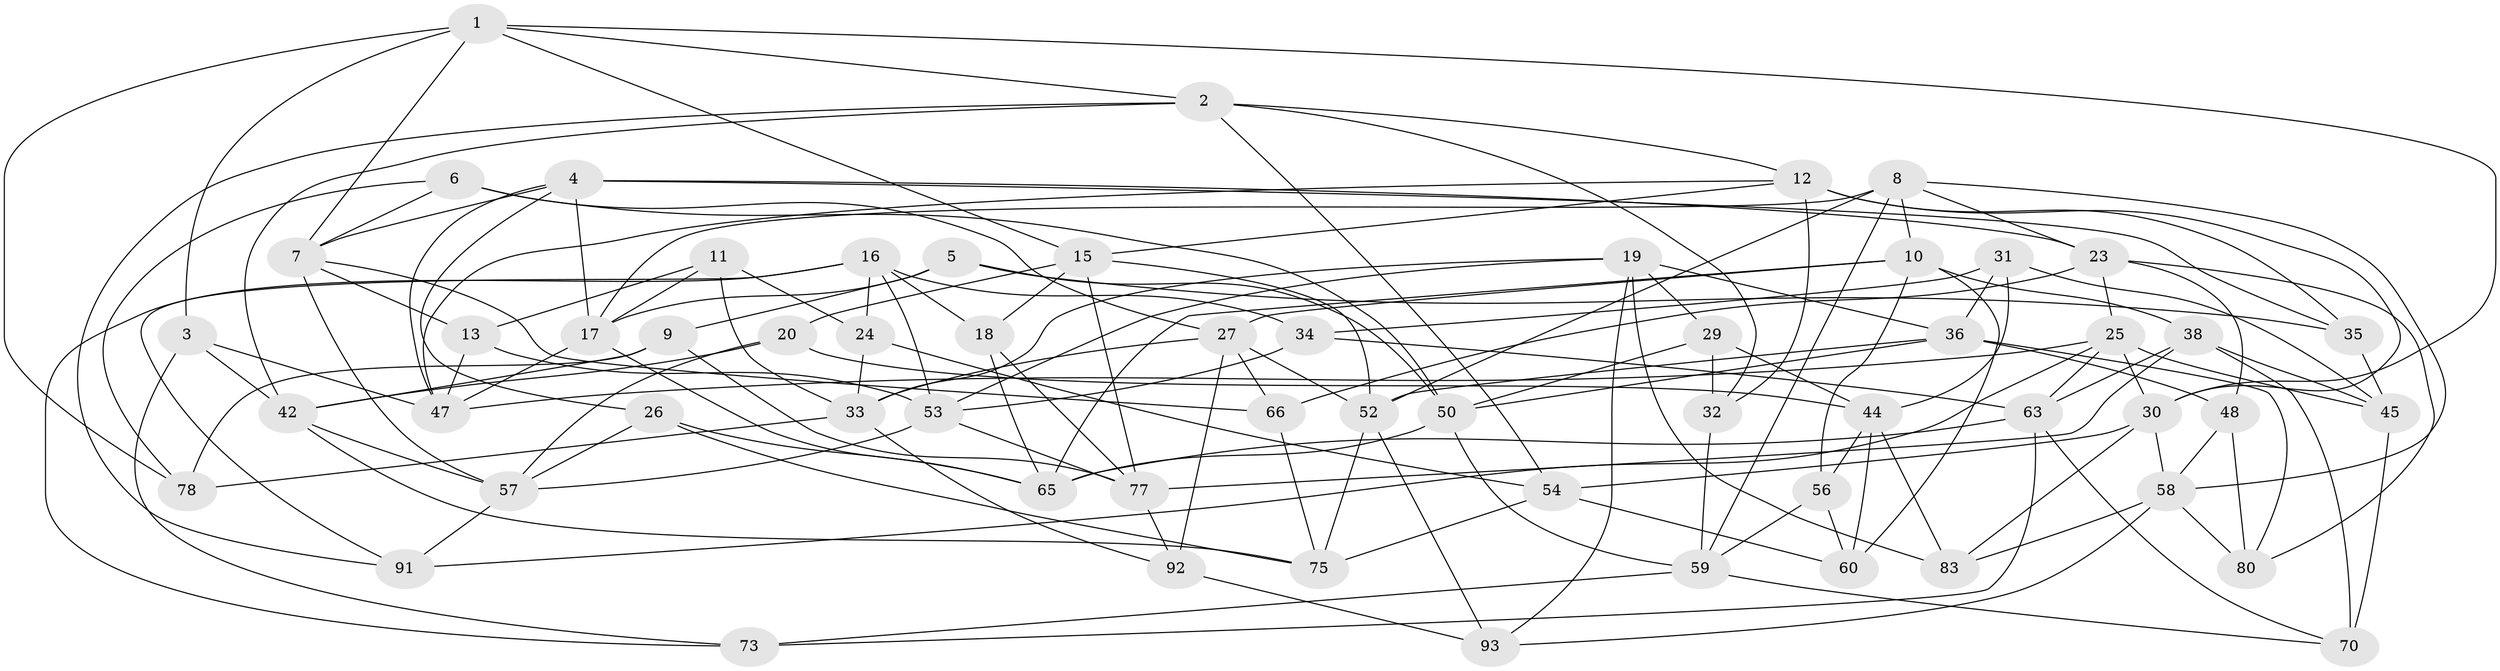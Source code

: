 // original degree distribution, {4: 1.0}
// Generated by graph-tools (version 1.1) at 2025/42/03/06/25 10:42:21]
// undirected, 60 vertices, 151 edges
graph export_dot {
graph [start="1"]
  node [color=gray90,style=filled];
  1 [super="+51"];
  2 [super="+14"];
  3;
  4 [super="+90"];
  5;
  6;
  7 [super="+68"];
  8 [super="+21"];
  9;
  10 [super="+46"];
  11;
  12 [super="+28"];
  13;
  15 [super="+62"];
  16 [super="+86"];
  17 [super="+22"];
  18;
  19 [super="+87"];
  20;
  23 [super="+72"];
  24;
  25 [super="+39"];
  26;
  27 [super="+49"];
  29;
  30 [super="+43"];
  31;
  32;
  33 [super="+37"];
  34;
  35;
  36 [super="+40"];
  38 [super="+41"];
  42 [super="+61"];
  44 [super="+69"];
  45 [super="+94"];
  47 [super="+85"];
  48;
  50 [super="+64"];
  52 [super="+55"];
  53 [super="+89"];
  54 [super="+67"];
  56;
  57 [super="+71"];
  58 [super="+74"];
  59 [super="+82"];
  60;
  63 [super="+76"];
  65 [super="+88"];
  66;
  70 [super="+81"];
  73;
  75 [super="+84"];
  77 [super="+79"];
  78;
  80;
  83;
  91;
  92;
  93;
  1 -- 15;
  1 -- 3;
  1 -- 78;
  1 -- 2;
  1 -- 30;
  1 -- 7;
  2 -- 42;
  2 -- 32;
  2 -- 91;
  2 -- 12;
  2 -- 54;
  3 -- 42;
  3 -- 73;
  3 -- 47;
  4 -- 35;
  4 -- 47;
  4 -- 7;
  4 -- 26;
  4 -- 17;
  4 -- 23;
  5 -- 50;
  5 -- 35;
  5 -- 9;
  5 -- 17;
  6 -- 78;
  6 -- 27;
  6 -- 7;
  6 -- 50;
  7 -- 13;
  7 -- 57;
  7 -- 66;
  8 -- 17;
  8 -- 10;
  8 -- 59;
  8 -- 52;
  8 -- 23;
  8 -- 58;
  9 -- 77;
  9 -- 78;
  9 -- 42;
  10 -- 38;
  10 -- 56;
  10 -- 60;
  10 -- 27;
  10 -- 65;
  11 -- 24;
  11 -- 17;
  11 -- 13;
  11 -- 33;
  12 -- 30;
  12 -- 35;
  12 -- 15;
  12 -- 32;
  12 -- 47;
  13 -- 47;
  13 -- 53;
  15 -- 20;
  15 -- 52;
  15 -- 18;
  15 -- 77;
  16 -- 34;
  16 -- 18;
  16 -- 53;
  16 -- 73;
  16 -- 91;
  16 -- 24;
  17 -- 47;
  17 -- 65;
  18 -- 77;
  18 -- 65;
  19 -- 93;
  19 -- 83;
  19 -- 33;
  19 -- 29;
  19 -- 53;
  19 -- 36;
  20 -- 42;
  20 -- 44;
  20 -- 57;
  23 -- 48;
  23 -- 25;
  23 -- 80;
  23 -- 66;
  24 -- 54;
  24 -- 33;
  25 -- 47;
  25 -- 63;
  25 -- 91;
  25 -- 45;
  25 -- 30;
  26 -- 65;
  26 -- 75;
  26 -- 57;
  27 -- 52;
  27 -- 92;
  27 -- 33;
  27 -- 66;
  29 -- 32;
  29 -- 44;
  29 -- 50;
  30 -- 83;
  30 -- 54;
  30 -- 58;
  31 -- 36;
  31 -- 34;
  31 -- 44;
  31 -- 45;
  32 -- 59;
  33 -- 78;
  33 -- 92;
  34 -- 53;
  34 -- 63;
  35 -- 45;
  36 -- 50;
  36 -- 52;
  36 -- 80;
  36 -- 48;
  38 -- 45;
  38 -- 70 [weight=2];
  38 -- 63;
  38 -- 77;
  42 -- 75;
  42 -- 57;
  44 -- 60;
  44 -- 56;
  44 -- 83;
  45 -- 70 [weight=2];
  48 -- 80;
  48 -- 58;
  50 -- 65;
  50 -- 59;
  52 -- 75;
  52 -- 93;
  53 -- 57;
  53 -- 77;
  54 -- 75 [weight=2];
  54 -- 60;
  56 -- 60;
  56 -- 59;
  57 -- 91;
  58 -- 83;
  58 -- 80;
  58 -- 93;
  59 -- 70;
  59 -- 73;
  63 -- 65;
  63 -- 70;
  63 -- 73;
  66 -- 75;
  77 -- 92;
  92 -- 93;
}
